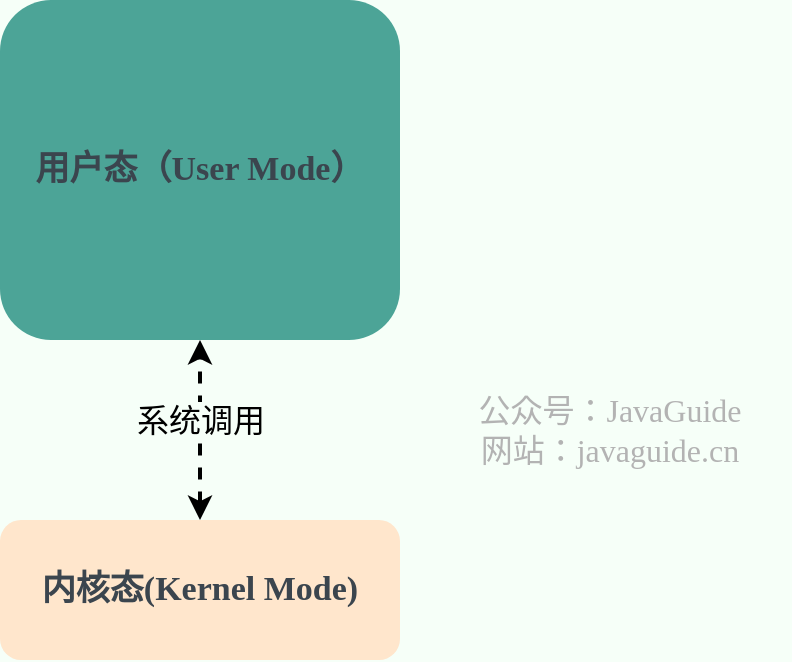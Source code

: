 <mxfile version="20.3.0" type="device"><diagram id="MxLgxCKtOGjb54Z-4qIo" name="Page-1"><mxGraphModel dx="1106" dy="789" grid="1" gridSize="10" guides="1" tooltips="1" connect="1" arrows="1" fold="1" page="1" pageScale="1" pageWidth="827" pageHeight="1169" background="#F6FFF8" math="0" shadow="0"><root><mxCell id="0"/><mxCell id="1" parent="0"/><mxCell id="wHglmwHPPRMshjOZceag-1" value="&lt;strong style=&quot;box-sizing: border-box; caret-color: rgb(59, 69, 78); color: rgb(59, 69, 78); font-size: 17px; orphans: 4; text-align: left; text-size-adjust: auto;&quot;&gt;用户态（&lt;strong style=&quot;box-sizing: border-box; text-size-adjust: auto;&quot;&gt;&lt;span style=&quot;box-sizing: border-box;&quot; class=&quot;md-plain&quot;&gt;User Mode&lt;/span&gt;&lt;/strong&gt;）&lt;/strong&gt;" style="rounded=1;whiteSpace=wrap;html=1;fontSize=15;fillColor=#4CA497;strokeColor=none;fontFamily=JetBrains Mono;fontSource=https%3A%2F%2Ffonts.googleapis.com%2Fcss%3Ffamily%3DJetBrains%2BMono;" vertex="1" parent="1"><mxGeometry x="109" y="160" width="200" height="170" as="geometry"/></mxCell><mxCell id="wHglmwHPPRMshjOZceag-2" value="&lt;strong style=&quot;box-sizing: border-box; caret-color: rgb(59, 69, 78); color: rgb(59, 69, 78); font-size: 17px; orphans: 4; text-align: left; text-size-adjust: auto;&quot;&gt;内核态(Kernel Mode)&lt;/strong&gt;" style="rounded=1;whiteSpace=wrap;html=1;fontSize=15;fillColor=#ffe6cc;strokeColor=none;fontFamily=JetBrains Mono;fontSource=https%3A%2F%2Ffonts.googleapis.com%2Fcss%3Ffamily%3DJetBrains%2BMono;" vertex="1" parent="1"><mxGeometry x="109" y="420" width="200" height="70" as="geometry"/></mxCell><mxCell id="wHglmwHPPRMshjOZceag-4" value="" style="endArrow=classic;startArrow=classic;html=1;rounded=0;entryX=0.5;entryY=1;entryDx=0;entryDy=0;exitX=0.5;exitY=0;exitDx=0;exitDy=0;fontFamily=JetBrains Mono;fontSource=https%3A%2F%2Ffonts.googleapis.com%2Fcss%3Ffamily%3DJetBrains%2BMono;strokeWidth=2;dashed=1;" edge="1" parent="1" source="wHglmwHPPRMshjOZceag-2" target="wHglmwHPPRMshjOZceag-1"><mxGeometry width="50" height="50" relative="1" as="geometry"><mxPoint x="200" y="400" as="sourcePoint"/><mxPoint x="250" y="350" as="targetPoint"/></mxGeometry></mxCell><mxCell id="wHglmwHPPRMshjOZceag-5" value="系统调用" style="edgeLabel;html=1;align=center;verticalAlign=middle;resizable=0;points=[];fontSize=16;labelBackgroundColor=#F6FFF8;fontFamily=JetBrains Mono;fontSource=https%3A%2F%2Ffonts.googleapis.com%2Fcss%3Ffamily%3DJetBrains%2BMono;" vertex="1" connectable="0" parent="wHglmwHPPRMshjOZceag-4"><mxGeometry x="0.222" y="1" relative="1" as="geometry"><mxPoint x="1" y="5" as="offset"/></mxGeometry></mxCell><mxCell id="wHglmwHPPRMshjOZceag-6" value="&lt;font style=&quot;font-size: 16px;&quot;&gt;公众号：JavaGuide&lt;br style=&quot;font-size: 16px;&quot;&gt;网站：javaguide.cn&lt;/font&gt;" style="text;html=1;strokeColor=none;fillColor=none;align=center;verticalAlign=middle;whiteSpace=wrap;rounded=0;labelBackgroundColor=none;fontSize=16;fontColor=#B3B3B3;rotation=0;sketch=0;shadow=0;fontFamily=JetBrains Mono;fontSource=https%3A%2F%2Ffonts.googleapis.com%2Fcss%3Ffamily%3DJetBrains%2BMono;" vertex="1" parent="1"><mxGeometry x="324" y="370" width="180" height="10" as="geometry"/></mxCell></root></mxGraphModel></diagram></mxfile>